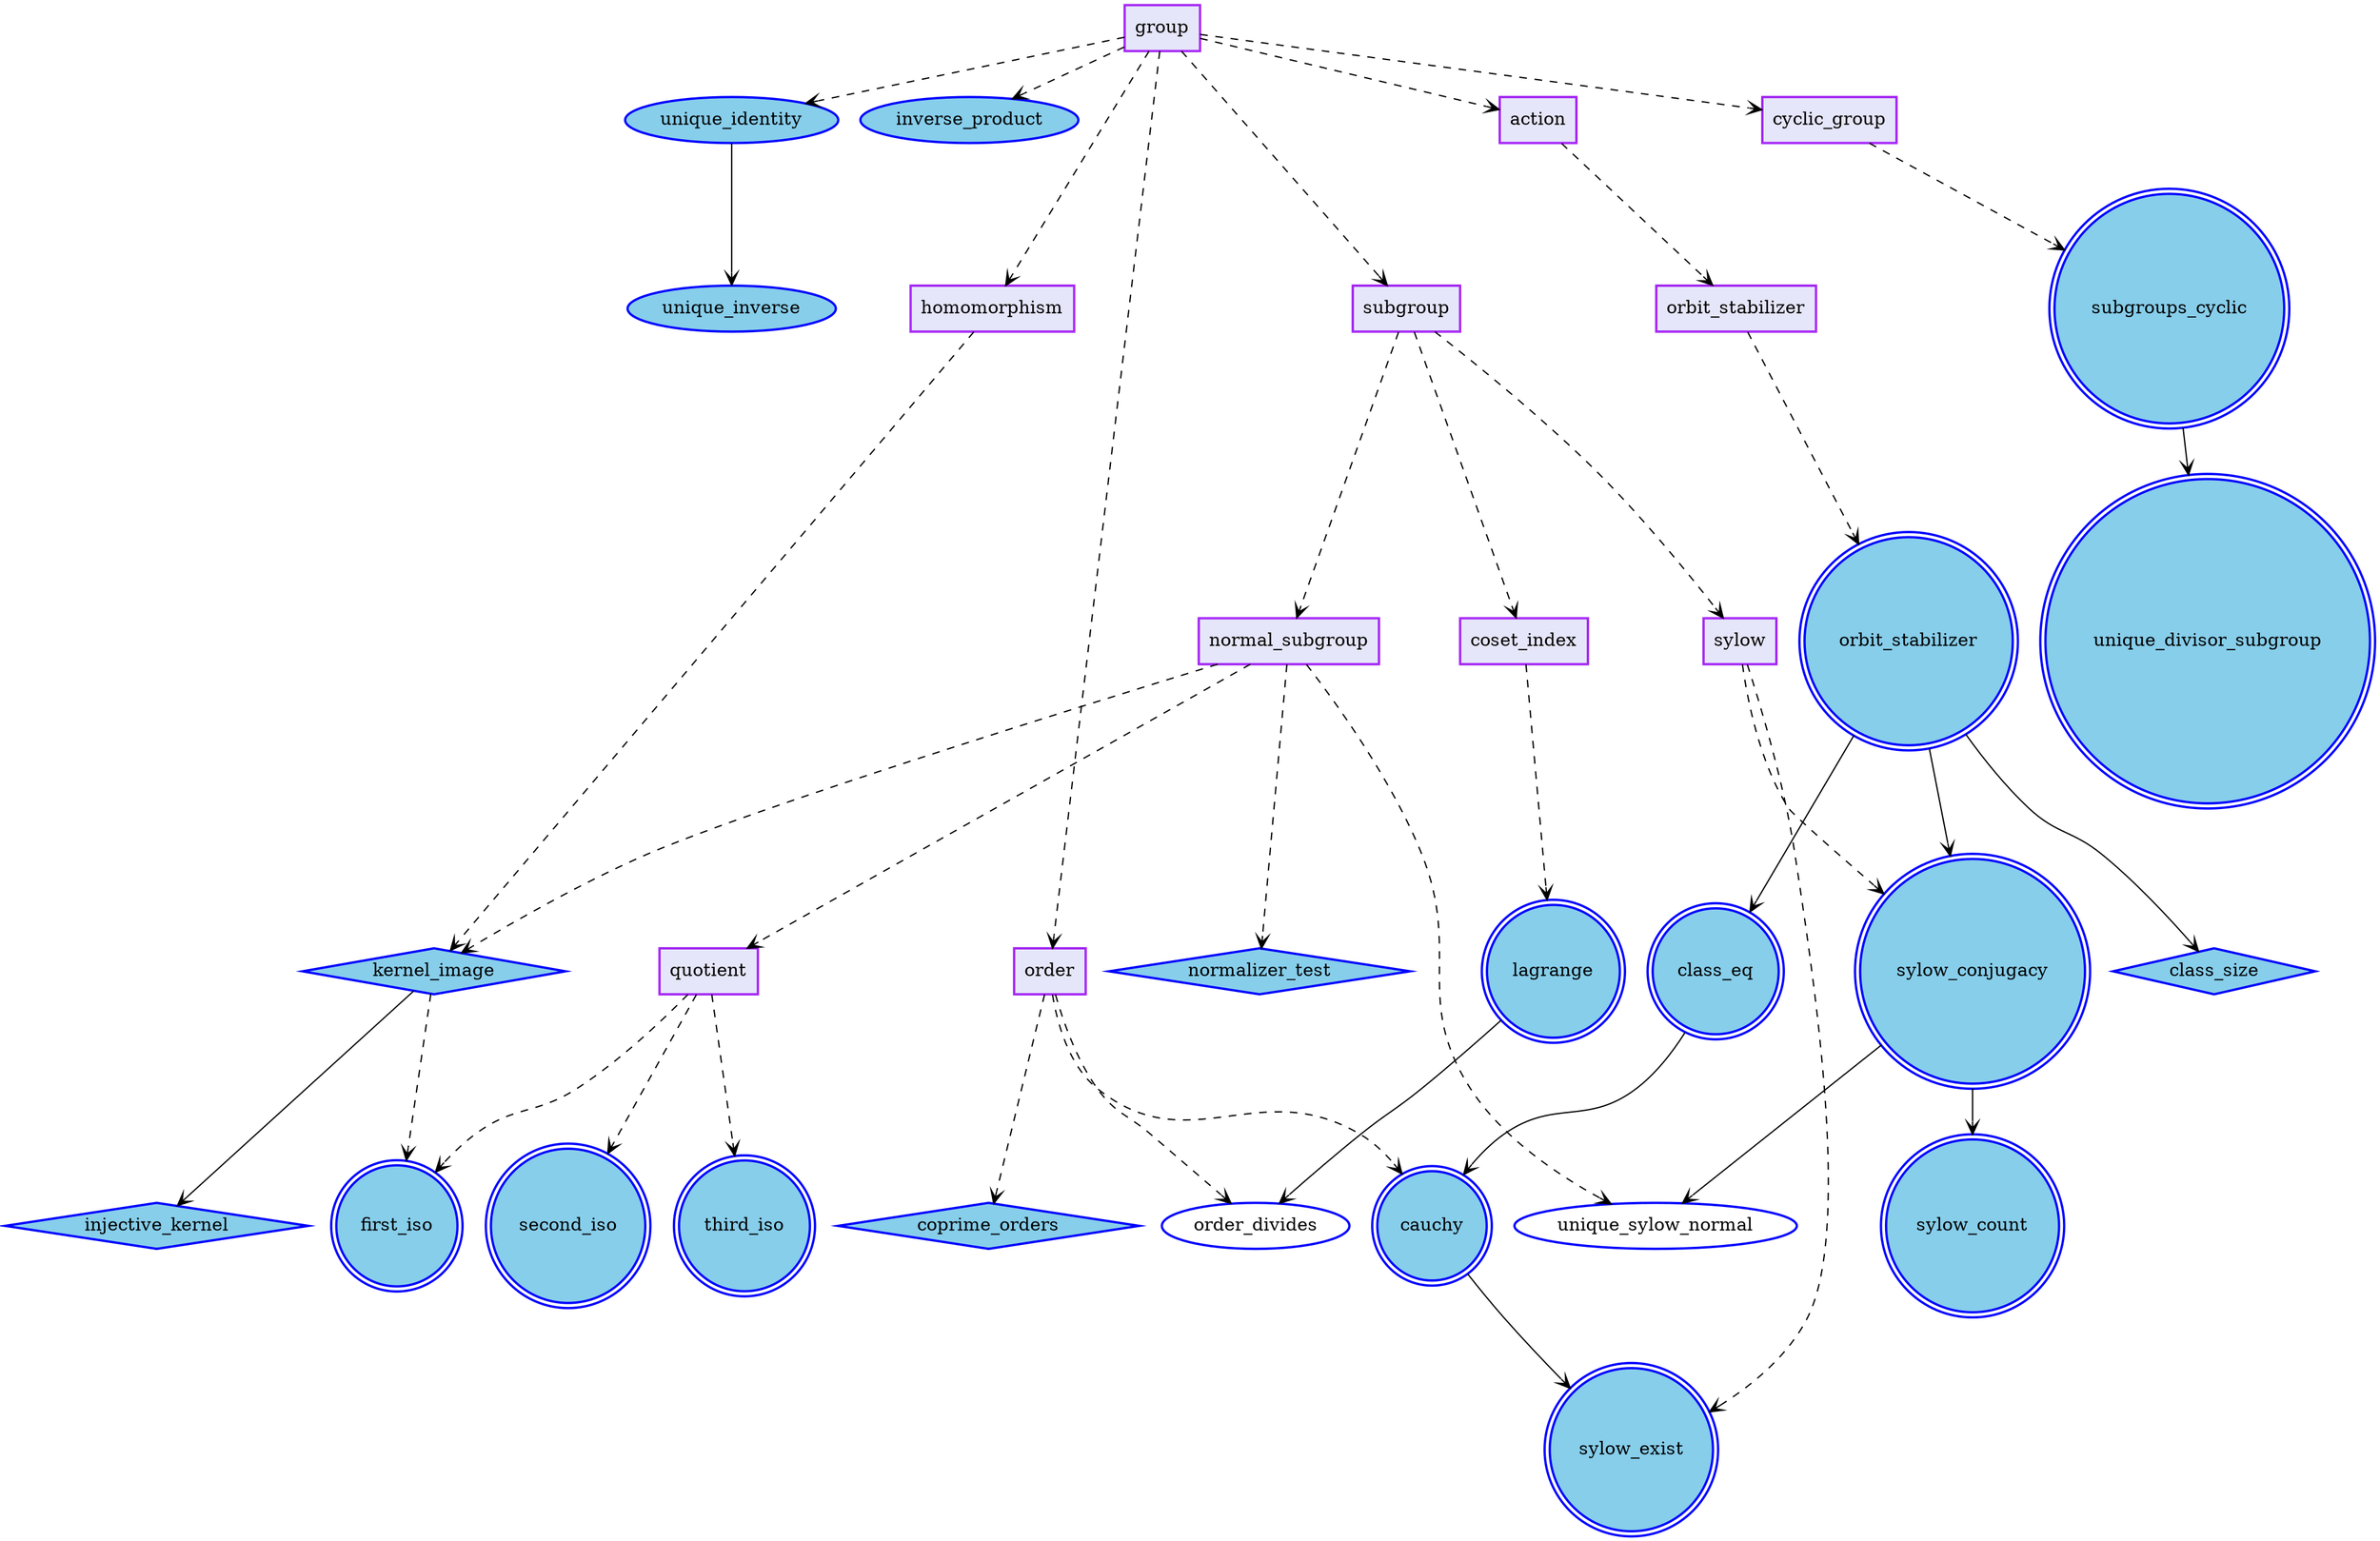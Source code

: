 strict digraph "" {
	graph [bgcolor=transparent];
	node [label="\N",
		penwidth=1.8
	];
	edge [arrowhead=vee];
	"def:group"	[color=Purple,
		fillcolor=Lavender,
		label=group,
		shape=box,
		style=filled];
	"lem:unique_identity"	[color=Blue,
		fillcolor=SkyBlue,
		label=unique_identity,
		shape=ellipse,
		style=filled];
	"def:group" -> "lem:unique_identity"	[style=dashed];
	"lem:inverse_product"	[color=Blue,
		fillcolor=SkyBlue,
		label=inverse_product,
		shape=ellipse,
		style=filled];
	"def:group" -> "lem:inverse_product"	[style=dashed];
	"def:order"	[color=Purple,
		fillcolor=Lavender,
		label=order,
		shape=box,
		style=filled];
	"def:group" -> "def:order"	[style=dashed];
	"def:cyclic_group"	[color=Purple,
		fillcolor=Lavender,
		label=cyclic_group,
		shape=box,
		style=filled];
	"def:group" -> "def:cyclic_group"	[style=dashed];
	"def:subgroup"	[color=Purple,
		fillcolor=Lavender,
		label=subgroup,
		shape=box,
		style=filled];
	"def:group" -> "def:subgroup"	[style=dashed];
	"def:homomorphism"	[color=Purple,
		fillcolor=Lavender,
		label=homomorphism,
		shape=box,
		style=filled];
	"def:group" -> "def:homomorphism"	[style=dashed];
	"def:action"	[color=Purple,
		fillcolor=Lavender,
		label=action,
		shape=box,
		style=filled];
	"def:group" -> "def:action"	[style=dashed];
	"lem:unique_inverse"	[color=Blue,
		fillcolor=SkyBlue,
		label=unique_inverse,
		shape=ellipse,
		style=filled];
	"lem:unique_identity" -> "lem:unique_inverse";
	"cor:order_divides"	[color=Blue,
		fillcolor=White,
		label=order_divides,
		shape=ellipse,
		style=filled];
	"def:order" -> "cor:order_divides"	[style=dashed];
	"thm:cauchy"	[color=Blue,
		fillcolor=SkyBlue,
		label=cauchy,
		shape=doublecircle,
		style=filled];
	"def:order" -> "thm:cauchy"	[style=dashed];
	"prop:coprime_orders"	[color=Blue,
		fillcolor=SkyBlue,
		label=coprime_orders,
		shape=diamond,
		style=filled];
	"def:order" -> "prop:coprime_orders"	[style=dashed];
	"thm:subgroups_cyclic"	[color=Blue,
		fillcolor=SkyBlue,
		label=subgroups_cyclic,
		shape=doublecircle,
		style=filled];
	"def:cyclic_group" -> "thm:subgroups_cyclic"	[style=dashed];
	"def:normal_subgroup"	[color=Purple,
		fillcolor=Lavender,
		label=normal_subgroup,
		shape=box,
		style=filled];
	"def:subgroup" -> "def:normal_subgroup"	[style=dashed];
	"def:coset_index"	[color=Purple,
		fillcolor=Lavender,
		label=coset_index,
		shape=box,
		style=filled];
	"def:subgroup" -> "def:coset_index"	[style=dashed];
	"def:sylow"	[color=Purple,
		fillcolor=Lavender,
		label=sylow,
		shape=box,
		style=filled];
	"def:subgroup" -> "def:sylow"	[style=dashed];
	"prop:kernel_image"	[color=Blue,
		fillcolor=SkyBlue,
		label=kernel_image,
		shape=diamond,
		style=filled];
	"def:homomorphism" -> "prop:kernel_image"	[style=dashed];
	"def:orbit_stabilizer"	[color=Purple,
		fillcolor=Lavender,
		label=orbit_stabilizer,
		shape=box,
		style=filled];
	"def:action" -> "def:orbit_stabilizer"	[style=dashed];
	"thm:sylow_exist"	[color=Blue,
		fillcolor=SkyBlue,
		label=sylow_exist,
		shape=doublecircle,
		style=filled];
	"thm:cauchy" -> "thm:sylow_exist";
	"thm:unique_divisor_subgroup"	[color=Blue,
		fillcolor=SkyBlue,
		label=unique_divisor_subgroup,
		shape=doublecircle,
		style=filled];
	"thm:subgroups_cyclic" -> "thm:unique_divisor_subgroup";
	"def:normal_subgroup" -> "prop:kernel_image"	[style=dashed];
	"def:quotient"	[color=Purple,
		fillcolor=Lavender,
		label=quotient,
		shape=box,
		style=filled];
	"def:normal_subgroup" -> "def:quotient"	[style=dashed];
	"cor:unique_sylow_normal"	[color=Blue,
		fillcolor=White,
		label=unique_sylow_normal,
		shape=ellipse,
		style=filled];
	"def:normal_subgroup" -> "cor:unique_sylow_normal"	[style=dashed];
	"prop:normalizer_test"	[color=Blue,
		fillcolor=SkyBlue,
		label=normalizer_test,
		shape=diamond,
		style=filled];
	"def:normal_subgroup" -> "prop:normalizer_test"	[style=dashed];
	"thm:lagrange"	[color=Blue,
		fillcolor=SkyBlue,
		label=lagrange,
		shape=doublecircle,
		style=filled];
	"def:coset_index" -> "thm:lagrange"	[style=dashed];
	"def:sylow" -> "thm:sylow_exist"	[style=dashed];
	"thm:sylow_conjugacy"	[color=Blue,
		fillcolor=SkyBlue,
		label=sylow_conjugacy,
		shape=doublecircle,
		style=filled];
	"def:sylow" -> "thm:sylow_conjugacy"	[style=dashed];
	"prop:injective_kernel"	[color=Blue,
		fillcolor=SkyBlue,
		label=injective_kernel,
		shape=diamond,
		style=filled];
	"prop:kernel_image" -> "prop:injective_kernel";
	"thm:first_iso"	[color=Blue,
		fillcolor=SkyBlue,
		label=first_iso,
		shape=doublecircle,
		style=filled];
	"prop:kernel_image" -> "thm:first_iso"	[style=dashed];
	"def:quotient" -> "thm:first_iso"	[style=dashed];
	"thm:second_iso"	[color=Blue,
		fillcolor=SkyBlue,
		label=second_iso,
		shape=doublecircle,
		style=filled];
	"def:quotient" -> "thm:second_iso"	[style=dashed];
	"thm:third_iso"	[color=Blue,
		fillcolor=SkyBlue,
		label=third_iso,
		shape=doublecircle,
		style=filled];
	"def:quotient" -> "thm:third_iso"	[style=dashed];
	"thm:lagrange" -> "cor:order_divides";
	"thm:orbit_stabilizer"	[color=Blue,
		fillcolor=SkyBlue,
		label=orbit_stabilizer,
		shape=doublecircle,
		style=filled];
	"def:orbit_stabilizer" -> "thm:orbit_stabilizer"	[style=dashed];
	"thm:orbit_stabilizer" -> "thm:sylow_conjugacy";
	"thm:class_eq"	[color=Blue,
		fillcolor=SkyBlue,
		label=class_eq,
		shape=doublecircle,
		style=filled];
	"thm:orbit_stabilizer" -> "thm:class_eq";
	"prop:class_size"	[color=Blue,
		fillcolor=SkyBlue,
		label=class_size,
		shape=diamond,
		style=filled];
	"thm:orbit_stabilizer" -> "prop:class_size";
	"thm:sylow_conjugacy" -> "cor:unique_sylow_normal";
	"thm:sylow_count"	[color=Blue,
		fillcolor=SkyBlue,
		label=sylow_count,
		shape=doublecircle,
		style=filled];
	"thm:sylow_conjugacy" -> "thm:sylow_count";
	"thm:class_eq" -> "thm:cauchy";
}
